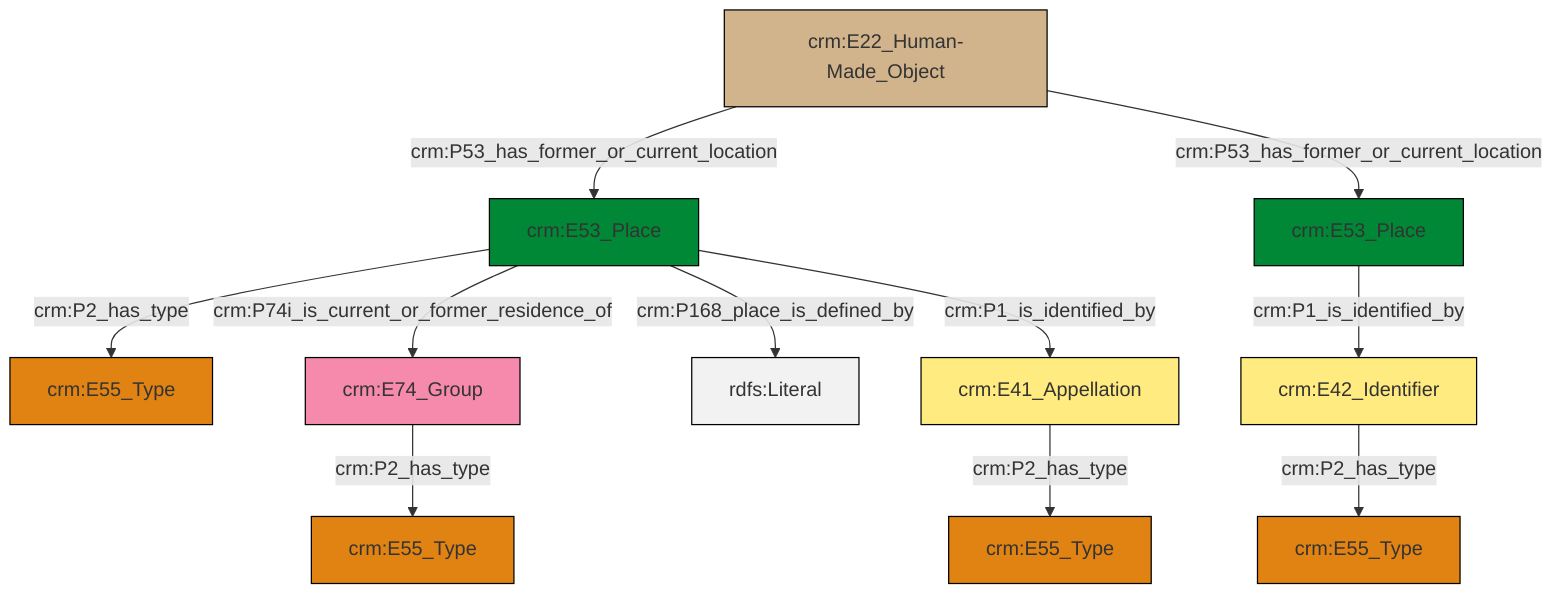 graph TD
classDef Literal fill:#f2f2f2,stroke:#000000;
classDef CRM_Entity fill:#FFFFFF,stroke:#000000;
classDef Temporal_Entity fill:#00C9E6, stroke:#000000;
classDef Type fill:#E18312, stroke:#000000;
classDef Time-Span fill:#2C9C91, stroke:#000000;
classDef Appellation fill:#FFEB7F, stroke:#000000;
classDef Place fill:#008836, stroke:#000000;
classDef Persistent_Item fill:#B266B2, stroke:#000000;
classDef Conceptual_Object fill:#FFD700, stroke:#000000;
classDef Physical_Thing fill:#D2B48C, stroke:#000000;
classDef Actor fill:#f58aad, stroke:#000000;
classDef PC_Classes fill:#4ce600, stroke:#000000;
classDef Multi fill:#cccccc,stroke:#000000;

0["crm:E41_Appellation"]:::Appellation -->|crm:P2_has_type| 1["crm:E55_Type"]:::Type
9["crm:E53_Place"]:::Place -->|crm:P2_has_type| 10["crm:E55_Type"]:::Type
11["crm:E53_Place"]:::Place -->|crm:P1_is_identified_by| 12["crm:E42_Identifier"]:::Appellation
12["crm:E42_Identifier"]:::Appellation -->|crm:P2_has_type| 7["crm:E55_Type"]:::Type
19["crm:E74_Group"]:::Actor -->|crm:P2_has_type| 16["crm:E55_Type"]:::Type
4["crm:E22_Human-Made_Object"]:::Physical_Thing -->|crm:P53_has_former_or_current_location| 9["crm:E53_Place"]:::Place
9["crm:E53_Place"]:::Place -->|crm:P74i_is_current_or_former_residence_of| 19["crm:E74_Group"]:::Actor
9["crm:E53_Place"]:::Place -->|crm:P168_place_is_defined_by| 24[rdfs:Literal]:::Literal
4["crm:E22_Human-Made_Object"]:::Physical_Thing -->|crm:P53_has_former_or_current_location| 11["crm:E53_Place"]:::Place
9["crm:E53_Place"]:::Place -->|crm:P1_is_identified_by| 0["crm:E41_Appellation"]:::Appellation